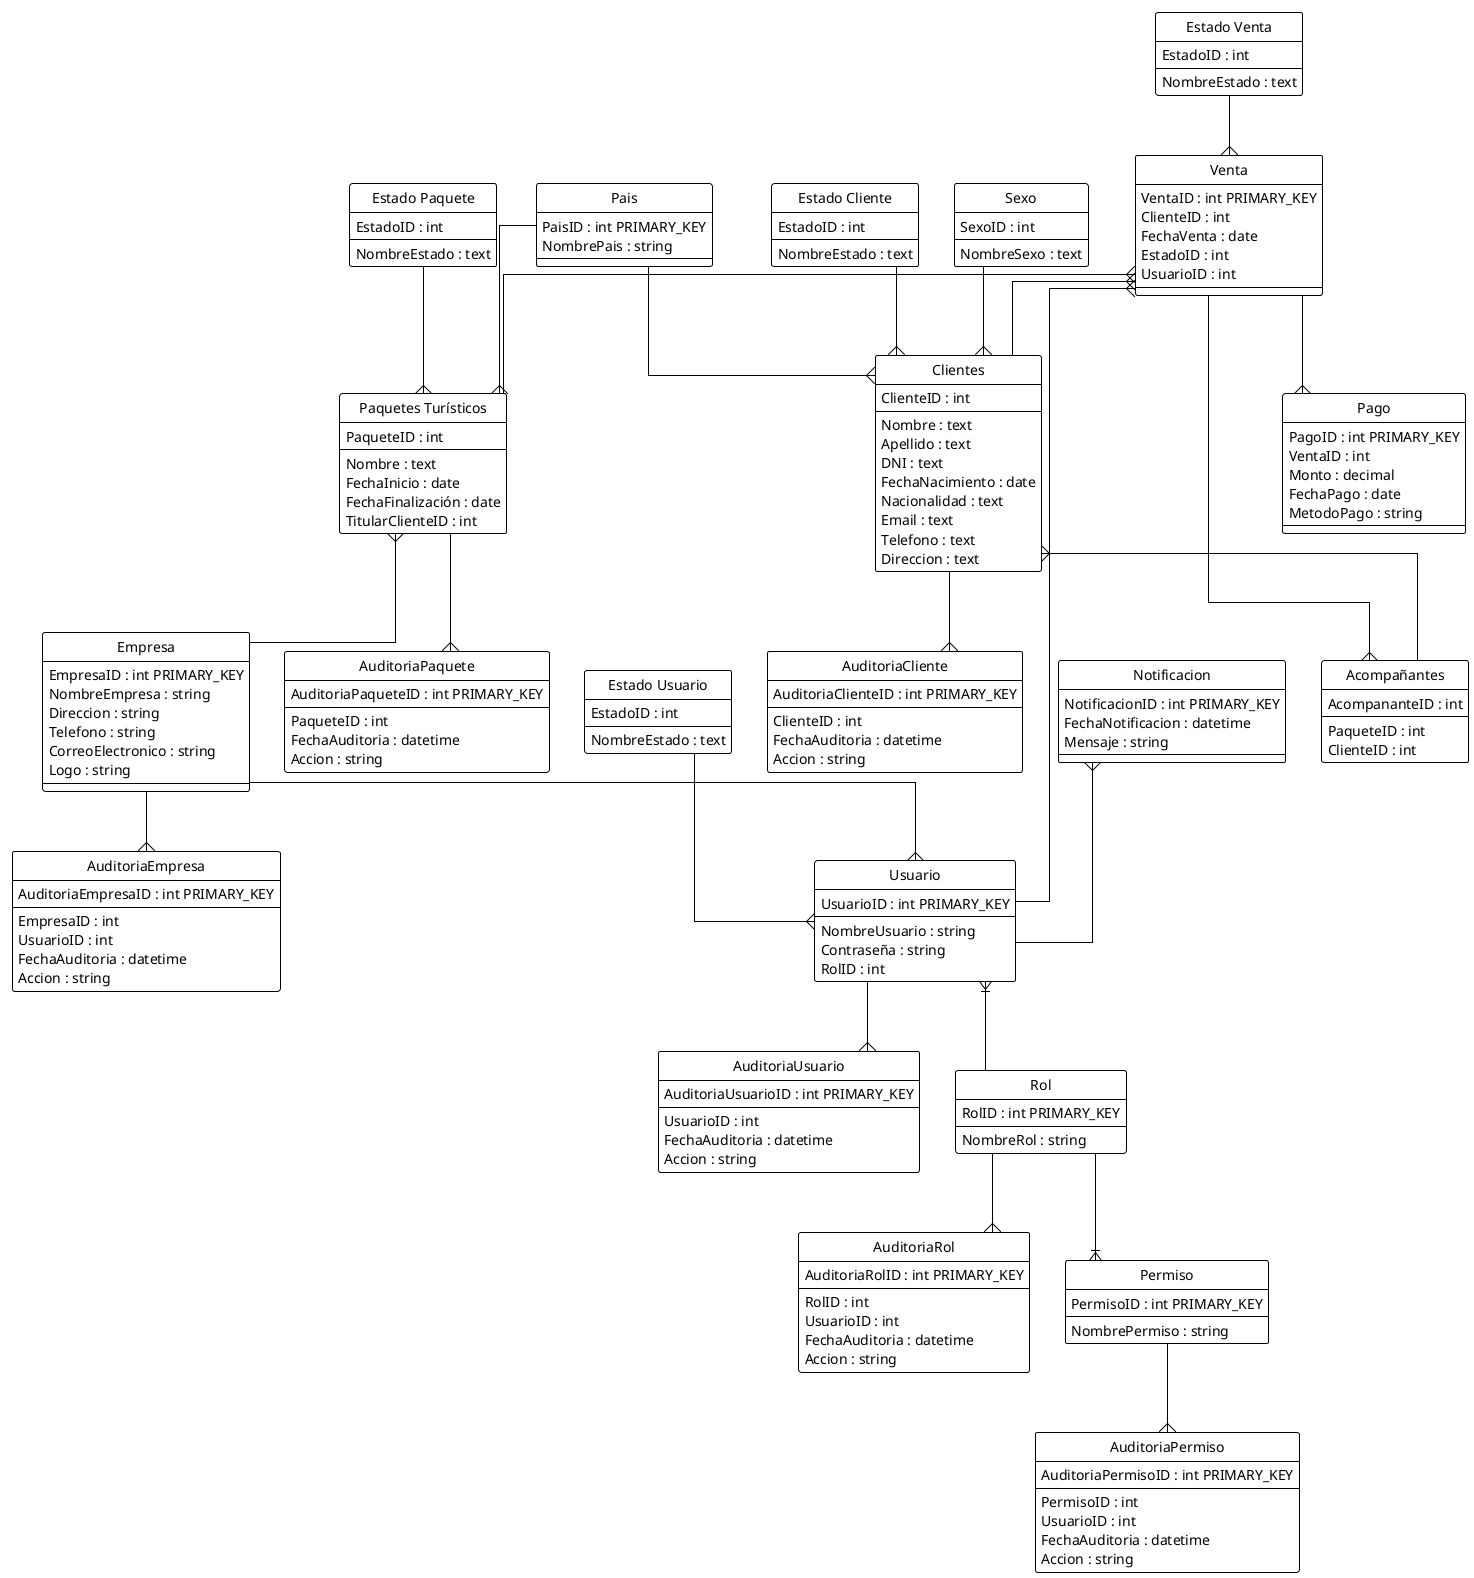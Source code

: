 @startuml PaquetesTuristicos

' hide the spot
hide circle

' avoid problems with angled crows feet
skinparam linetype ortho
!theme plain

entity "Paquetes Turísticos" as PaquetesTuristicos {
  PaqueteID : int
  --
  Nombre : text
  FechaInicio : date
  FechaFinalización : date
  TitularClienteID : int
}

ENTITY Pais {
  PaisID : int PRIMARY_KEY
  NombrePais : string
}

ENTITY AuditoriaPaquete {
  AuditoriaPaqueteID : int PRIMARY_KEY
  --
  PaqueteID : int
  FechaAuditoria : datetime
  Accion : string
}

entity "Clientes" as Clientes {
  ClienteID : int 
  --
  Nombre : text
  Apellido : text
  DNI : text
  FechaNacimiento : date
  Nacionalidad : text
  Email : text
  Telefono : text
  Direccion : text  
}

ENTITY AuditoriaCliente {
  AuditoriaClienteID : int PRIMARY_KEY
  --
  ClienteID : int
  FechaAuditoria : datetime
  Accion : string
}

entity "Acompañantes" as Acompanantes {
  AcompananteID : int
  --
  PaqueteID : int
  ClienteID : int
}

ENTITY Usuario {
  UsuarioID : int PRIMARY_KEY
  --
  NombreUsuario : string
  Contraseña : string
  RolID : int
}

ENTITY AuditoriaUsuario {
  AuditoriaUsuarioID : int PRIMARY_KEY
  --
  UsuarioID : int
  FechaAuditoria : datetime
  Accion : string
}

ENTITY Rol {
  RolID : int PRIMARY_KEY
  --
  NombreRol : string
}

ENTITY AuditoriaRol {
  AuditoriaRolID : int PRIMARY_KEY
  --
  RolID : int
    UsuarioID : int
  FechaAuditoria : datetime
  Accion : string
}

ENTITY Permiso {
  PermisoID : int PRIMARY_KEY
  --
  NombrePermiso : string
}

ENTITY AuditoriaPermiso {
  AuditoriaPermisoID : int PRIMARY_KEY
  --
  PermisoID : int
  UsuarioID : int
  FechaAuditoria : datetime
  Accion : string
}

ENTITY Empresa {
  EmpresaID : int PRIMARY_KEY
  NombreEmpresa : string
  Direccion : string
  Telefono : string
  CorreoElectronico : string
  Logo : string    
}

ENTITY AuditoriaEmpresa {
  AuditoriaEmpresaID : int PRIMARY_KEY
  --
  EmpresaID : int
  UsuarioID : int
  FechaAuditoria : datetime
  Accion : string
}


ENTITY Notificacion {
  NotificacionID : int PRIMARY_KEY
  FechaNotificacion : datetime
  Mensaje : string
}

ENTITY Venta {
  VentaID : int PRIMARY_KEY
  ClienteID : int
  FechaVenta : date
  EstadoID : int
  UsuarioID : int
}

entity Sexo {
  SexoID : int
  --
  NombreSexo : text
}

ENTITY Pago {
  PagoID : int PRIMARY_KEY
  VentaID : int
  Monto : decimal
  FechaPago : date
  MetodoPago : string
}

entity "Estado Paquete" as EstadoPaquete {
  EstadoID : int
  --
  NombreEstado : text
}

entity "Estado Venta" as EstadoVenta {
  EstadoID : int
  --
  NombreEstado : text
}

entity "Estado Cliente" as EstadoCliente {
  EstadoID : int
  --
  NombreEstado : text
}

entity "Estado Usuario" as EstadoUsuario {
  EstadoID : int
  --
  NombreEstado : text
}

Sexo --{ Clientes
EstadoUsuario --{ Usuario
EstadoPaquete --{ PaquetesTuristicos
EstadoCliente --{ Clientes
EstadoVenta --{ Venta
Pais --{ PaquetesTuristicos
Pais --{ Clientes
Venta --{ Pago
Venta }-- Usuario
Venta }-- Clientes
Venta }-- PaquetesTuristicos
PaquetesTuristicos }-- Empresa
PaquetesTuristicos --{ AuditoriaPaquete
Clientes --{ AuditoriaCliente
Usuario --{ AuditoriaUsuario
Rol --{ AuditoriaRol
Permiso --{ AuditoriaPermiso
Empresa --{ AuditoriaEmpresa
Venta --{ Acompanantes
Clientes }-- Acompanantes
Usuario }|-- Rol
Rol --|{ Permiso
Empresa --{ Usuario
Notificacion }-- Usuario

@enduml